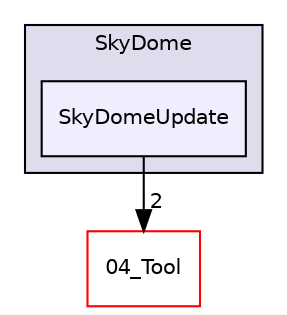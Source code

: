 digraph "C:/HAL/PG関係/03_作成プログラム/03_HAL授業/就職作品/Project/source/03_Object/3D/SkyDome/SkyDomeUpdate" {
  compound=true
  node [ fontsize="10", fontname="Helvetica"];
  edge [ labelfontsize="10", labelfontname="Helvetica"];
  subgraph clusterdir_e703b53e0381cd2b66abf40fe09532c8 {
    graph [ bgcolor="#ddddee", pencolor="black", label="SkyDome" fontname="Helvetica", fontsize="10", URL="dir_e703b53e0381cd2b66abf40fe09532c8.html"]
  dir_510e45ab178760cebec46e0ca85037f3 [shape=box, label="SkyDomeUpdate", style="filled", fillcolor="#eeeeff", pencolor="black", URL="dir_510e45ab178760cebec46e0ca85037f3.html"];
  }
  dir_48bb4aacea20c6a8378e1408d864b090 [shape=box label="04_Tool" fillcolor="white" style="filled" color="red" URL="dir_48bb4aacea20c6a8378e1408d864b090.html"];
  dir_510e45ab178760cebec46e0ca85037f3->dir_48bb4aacea20c6a8378e1408d864b090 [headlabel="2", labeldistance=1.5 headhref="dir_000076_000080.html"];
}
